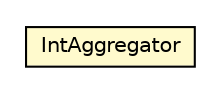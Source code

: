 #!/usr/local/bin/dot
#
# Class diagram 
# Generated by UMLGraph version R5_6-24-gf6e263 (http://www.umlgraph.org/)
#

digraph G {
	edge [fontname="Helvetica",fontsize=10,labelfontname="Helvetica",labelfontsize=10];
	node [fontname="Helvetica",fontsize=10,shape=plaintext];
	nodesep=0.25;
	ranksep=0.5;
	// org.universAAL.middleware.util.IntAggregator
	c4858453 [label=<<table title="org.universAAL.middleware.util.IntAggregator" border="0" cellborder="1" cellspacing="0" cellpadding="2" port="p" bgcolor="lemonChiffon" href="./IntAggregator.html">
		<tr><td><table border="0" cellspacing="0" cellpadding="1">
<tr><td align="center" balign="center"> IntAggregator </td></tr>
		</table></td></tr>
		</table>>, URL="./IntAggregator.html", fontname="Helvetica", fontcolor="black", fontsize=10.0];
}


